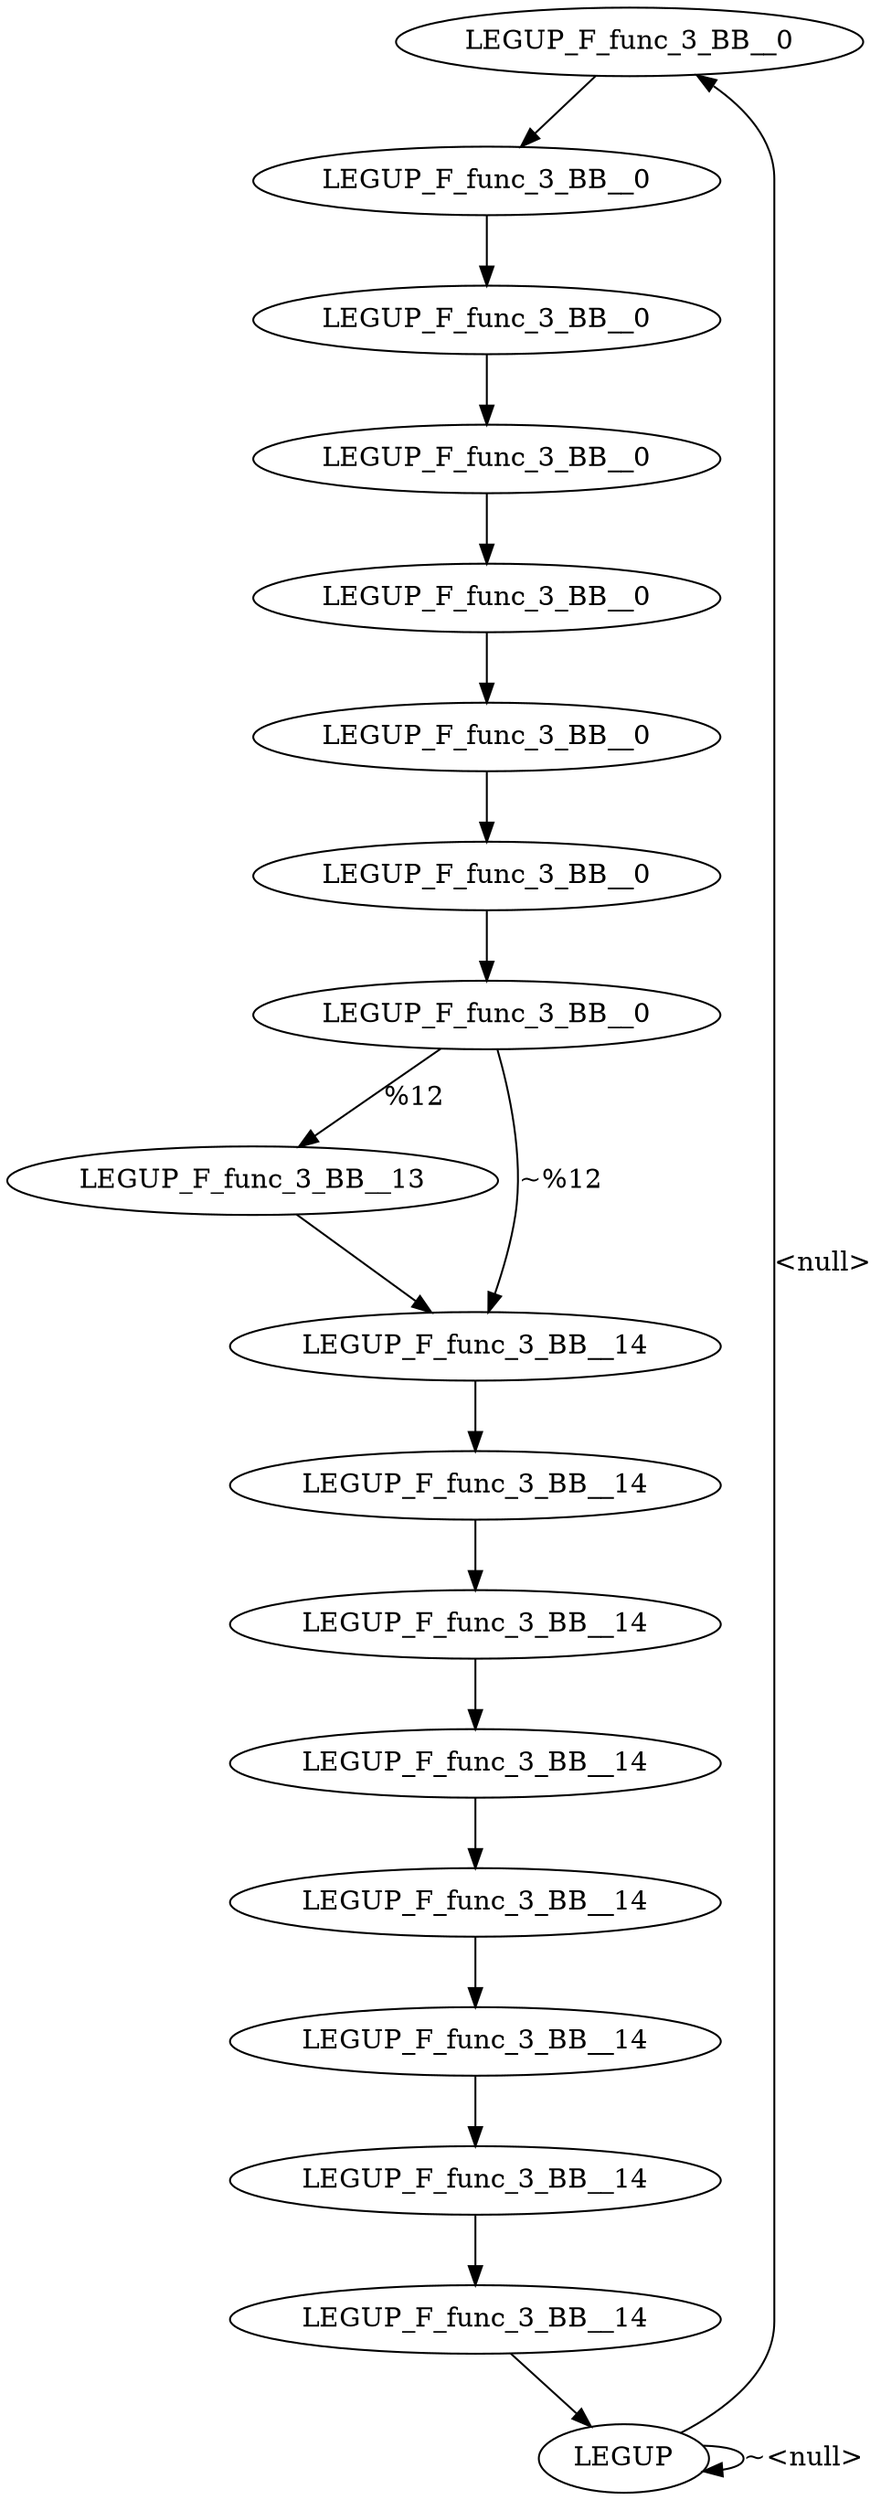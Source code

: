 digraph {
Node0x2d7d7c0[label="LEGUP_F_func_3_BB__0"];
Node0x2d7d620[label="LEGUP"];
Node0x2d7d620 -> Node0x2d7d7c0[label="<null>"];
Node0x2d7d620 -> Node0x2d7d620[label="~<null>"];
Node0x2d7d890[label="LEGUP_F_func_3_BB__0"];
Node0x2d7d7c0 -> Node0x2d7d890;
Node0x2d7d960[label="LEGUP_F_func_3_BB__0"];
Node0x2d7d890 -> Node0x2d7d960;
Node0x2d7da30[label="LEGUP_F_func_3_BB__0"];
Node0x2d7d960 -> Node0x2d7da30;
Node0x2d7db00[label="LEGUP_F_func_3_BB__0"];
Node0x2d7da30 -> Node0x2d7db00;
Node0x2d7dc10[label="LEGUP_F_func_3_BB__0"];
Node0x2d7db00 -> Node0x2d7dc10;
Node0x2d7dd20[label="LEGUP_F_func_3_BB__0"];
Node0x2d7dc10 -> Node0x2d7dd20;
Node0x2d7de30[label="LEGUP_F_func_3_BB__0"];
Node0x2d7dd20 -> Node0x2d7de30;
Node0x2d7df40[label="LEGUP_F_func_3_BB__13"];
Node0x2d7de30 -> Node0x2d7df40[label="%12"];
Node0x2d7e050[label="LEGUP_F_func_3_BB__14"];
Node0x2d7de30 -> Node0x2d7e050[label="~%12"];
Node0x2d7df40 -> Node0x2d7e050;
Node0x2d7e160[label="LEGUP_F_func_3_BB__14"];
Node0x2d7e050 -> Node0x2d7e160;
Node0x2dc02c0[label="LEGUP_F_func_3_BB__14"];
Node0x2d7e160 -> Node0x2dc02c0;
Node0x2dc03d0[label="LEGUP_F_func_3_BB__14"];
Node0x2dc02c0 -> Node0x2dc03d0;
Node0x2dc04e0[label="LEGUP_F_func_3_BB__14"];
Node0x2dc03d0 -> Node0x2dc04e0;
Node0x2dc05f0[label="LEGUP_F_func_3_BB__14"];
Node0x2dc04e0 -> Node0x2dc05f0;
Node0x2dc0700[label="LEGUP_F_func_3_BB__14"];
Node0x2dc05f0 -> Node0x2dc0700;
Node0x2dc0810[label="LEGUP_F_func_3_BB__14"];
Node0x2dc0700 -> Node0x2dc0810;
Node0x2dc0810 -> Node0x2d7d620;
}
